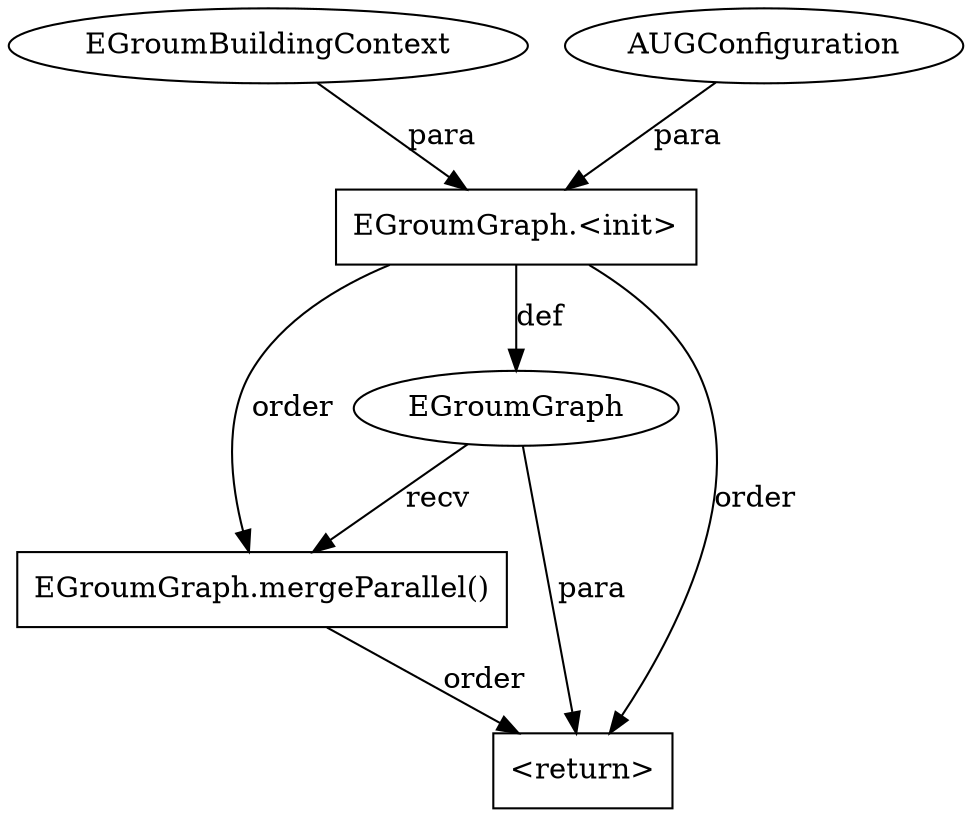 digraph "11339" {
1 [label="EGroumGraph.mergeParallel()" shape=box]
2 [label="EGroumGraph" shape=ellipse]
3 [label="EGroumGraph.<init>" shape=box]
4 [label="EGroumBuildingContext" shape=ellipse]
5 [label="AUGConfiguration" shape=ellipse]
6 [label="<return>" shape=box]
1 -> 6 [label="order"];
2 -> 1 [label="recv"];
2 -> 6 [label="para"];
3 -> 1 [label="order"];
3 -> 6 [label="order"];
3 -> 2 [label="def"];
4 -> 3 [label="para"];
5 -> 3 [label="para"];
}
